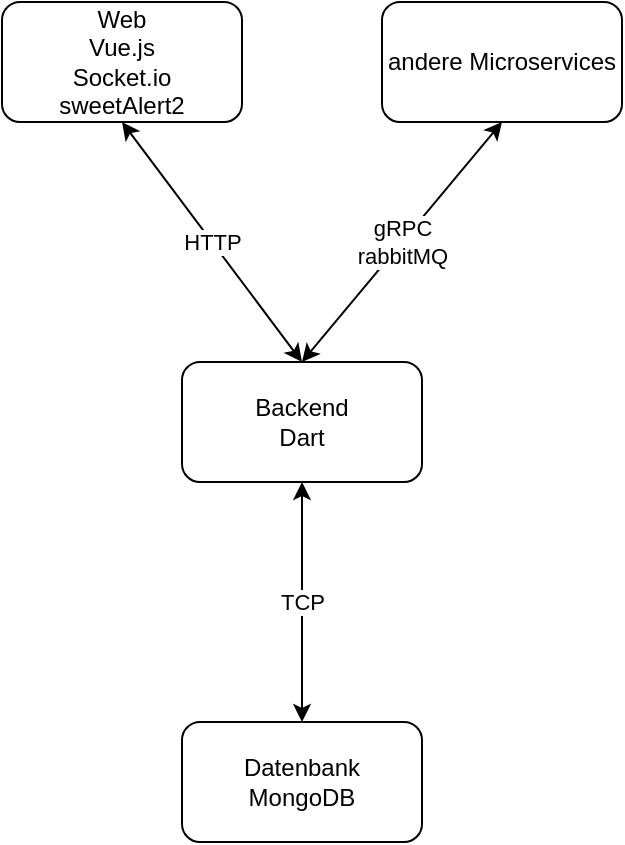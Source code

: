 <mxfile version="12.4.2" type="device" pages="1"><diagram id="UdGjHXKKA5L6_qH6AlRZ" name="Page-1"><mxGraphModel dx="989" dy="730" grid="1" gridSize="10" guides="1" tooltips="1" connect="1" arrows="1" fold="1" page="1" pageScale="1" pageWidth="827" pageHeight="1169" math="0" shadow="0"><root><mxCell id="0"/><mxCell id="1" parent="0"/><mxCell id="_KpnktVM9Yt6-HEVv-Fu-7" value="Web&lt;br&gt;Vue.js&lt;br&gt;Socket.io&lt;br&gt;sweetAlert2" style="rounded=1;whiteSpace=wrap;html=1;" parent="1" vertex="1"><mxGeometry x="240" y="250" width="120" height="60" as="geometry"/></mxCell><mxCell id="_KpnktVM9Yt6-HEVv-Fu-9" value="Backend&lt;br&gt;Dart" style="rounded=1;whiteSpace=wrap;html=1;" parent="1" vertex="1"><mxGeometry x="330" y="430" width="120" height="60" as="geometry"/></mxCell><mxCell id="_KpnktVM9Yt6-HEVv-Fu-10" value="Datenbank&lt;br&gt;MongoDB" style="rounded=1;whiteSpace=wrap;html=1;" parent="1" vertex="1"><mxGeometry x="330" y="610" width="120" height="60" as="geometry"/></mxCell><mxCell id="_KpnktVM9Yt6-HEVv-Fu-12" value="TCP" style="endArrow=classic;startArrow=classic;html=1;entryX=0.5;entryY=1;entryDx=0;entryDy=0;exitX=0.5;exitY=0;exitDx=0;exitDy=0;" parent="1" source="_KpnktVM9Yt6-HEVv-Fu-10" target="_KpnktVM9Yt6-HEVv-Fu-9" edge="1"><mxGeometry width="50" height="50" relative="1" as="geometry"><mxPoint x="190" y="580" as="sourcePoint"/><mxPoint x="240" y="530" as="targetPoint"/></mxGeometry></mxCell><mxCell id="_KpnktVM9Yt6-HEVv-Fu-13" value="HTTP" style="endArrow=classic;startArrow=classic;html=1;entryX=0.5;entryY=1;entryDx=0;entryDy=0;exitX=0.5;exitY=0;exitDx=0;exitDy=0;" parent="1" source="_KpnktVM9Yt6-HEVv-Fu-9" target="_KpnktVM9Yt6-HEVv-Fu-7" edge="1"><mxGeometry width="50" height="50" relative="1" as="geometry"><mxPoint x="300" y="470" as="sourcePoint"/><mxPoint x="350" y="420" as="targetPoint"/></mxGeometry></mxCell><mxCell id="i5tcLKDw8W-OCdMaAUZA-1" value="andere Microservices" style="rounded=1;whiteSpace=wrap;html=1;" vertex="1" parent="1"><mxGeometry x="430" y="250" width="120" height="60" as="geometry"/></mxCell><mxCell id="i5tcLKDw8W-OCdMaAUZA-2" value="gRPC&lt;br&gt;rabbitMQ" style="endArrow=classic;startArrow=classic;html=1;exitX=0.5;exitY=0;exitDx=0;exitDy=0;entryX=0.5;entryY=1;entryDx=0;entryDy=0;" edge="1" parent="1" source="_KpnktVM9Yt6-HEVv-Fu-9" target="i5tcLKDw8W-OCdMaAUZA-1"><mxGeometry width="50" height="50" relative="1" as="geometry"><mxPoint x="500" y="420" as="sourcePoint"/><mxPoint x="550" y="370" as="targetPoint"/></mxGeometry></mxCell></root></mxGraphModel></diagram></mxfile>